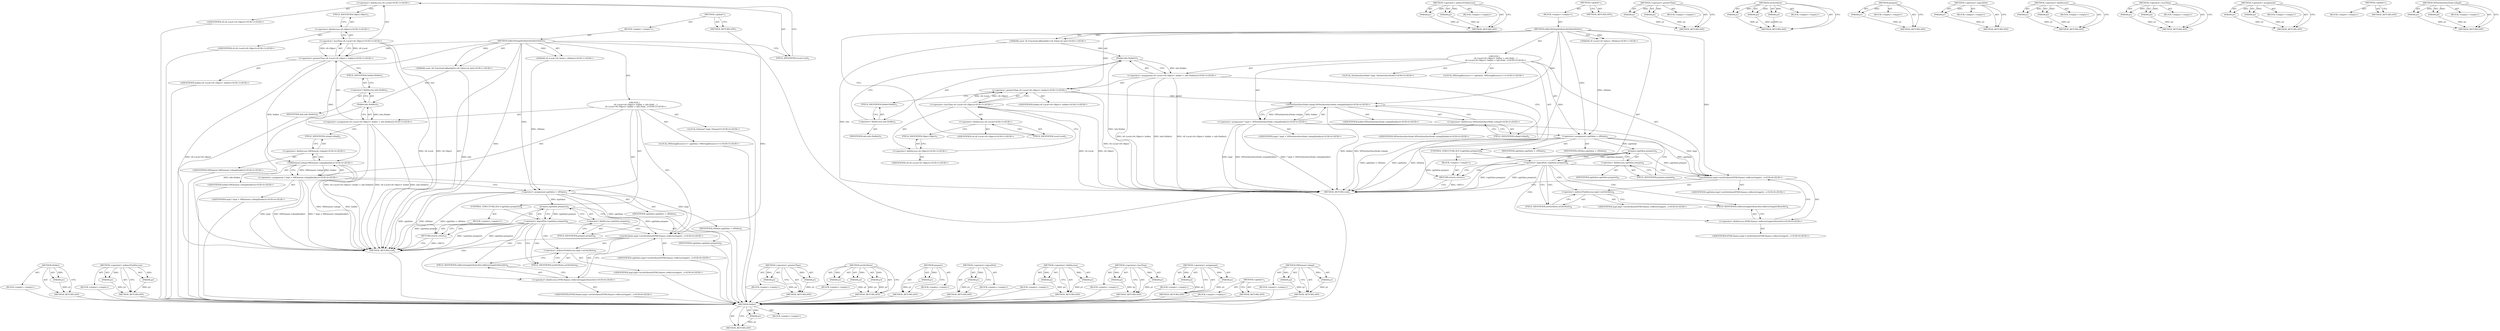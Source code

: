 digraph "V8TestInterfaceNode.toImpl" {
vulnerable_97 [label=<(METHOD,Holder)>];
vulnerable_98 [label=<(PARAM,p1)>];
vulnerable_99 [label=<(BLOCK,&lt;empty&gt;,&lt;empty&gt;)>];
vulnerable_100 [label=<(METHOD_RETURN,ANY)>];
vulnerable_120 [label=<(METHOD,&lt;operator&gt;.indirectFieldAccess)>];
vulnerable_121 [label=<(PARAM,p1)>];
vulnerable_122 [label=<(PARAM,p2)>];
vulnerable_123 [label=<(BLOCK,&lt;empty&gt;,&lt;empty&gt;)>];
vulnerable_124 [label=<(METHOD_RETURN,ANY)>];
vulnerable_6 [label=<(METHOD,&lt;global&gt;)<SUB>1</SUB>>];
vulnerable_7 [label=<(BLOCK,&lt;empty&gt;,&lt;empty&gt;)<SUB>1</SUB>>];
vulnerable_8 [label=<(METHOD,reflectStringAttributeAttributeSetter)<SUB>1</SUB>>];
vulnerable_9 [label="<(PARAM,v8::Local&lt;v8::Value&gt; v8Value)<SUB>1</SUB>>"];
vulnerable_10 [label="<(PARAM,const v8::FunctionCallbackInfo&lt;v8::Value&gt;&amp; info)<SUB>1</SUB>>"];
vulnerable_11 [label="<(BLOCK,{
     v8::Local&lt;v8::Object&gt; holder = info.Hold...,{
     v8::Local&lt;v8::Object&gt; holder = info.Hold...)<SUB>2</SUB>>"];
vulnerable_12 [label="<(&lt;operator&gt;.assignment,v8::Local&lt;v8::Object&gt; holder = info.Holder())<SUB>3</SUB>>"];
vulnerable_13 [label="<(&lt;operator&gt;.greaterThan,v8::Local&lt;v8::Object&gt; holder)<SUB>3</SUB>>"];
vulnerable_14 [label="<(&lt;operator&gt;.lessThan,v8::Local&lt;v8::Object)<SUB>3</SUB>>"];
vulnerable_15 [label="<(&lt;operator&gt;.fieldAccess,v8::Local)<SUB>3</SUB>>"];
vulnerable_16 [label="<(IDENTIFIER,v8,v8::Local&lt;v8::Object)<SUB>3</SUB>>"];
vulnerable_17 [label=<(FIELD_IDENTIFIER,Local,Local)<SUB>3</SUB>>];
vulnerable_18 [label="<(&lt;operator&gt;.fieldAccess,v8::Object)<SUB>3</SUB>>"];
vulnerable_19 [label="<(IDENTIFIER,v8,v8::Local&lt;v8::Object)<SUB>3</SUB>>"];
vulnerable_20 [label=<(FIELD_IDENTIFIER,Object,Object)<SUB>3</SUB>>];
vulnerable_21 [label="<(IDENTIFIER,holder,v8::Local&lt;v8::Object&gt; holder)<SUB>3</SUB>>"];
vulnerable_22 [label=<(Holder,info.Holder())<SUB>3</SUB>>];
vulnerable_23 [label=<(&lt;operator&gt;.fieldAccess,info.Holder)<SUB>3</SUB>>];
vulnerable_24 [label=<(IDENTIFIER,info,info.Holder())<SUB>3</SUB>>];
vulnerable_25 [label=<(FIELD_IDENTIFIER,Holder,Holder)<SUB>3</SUB>>];
vulnerable_26 [label="<(LOCAL,Element* impl: Element*)<SUB>4</SUB>>"];
vulnerable_27 [label="<(&lt;operator&gt;.assignment,* impl = V8Element::toImpl(holder))<SUB>4</SUB>>"];
vulnerable_28 [label="<(IDENTIFIER,impl,* impl = V8Element::toImpl(holder))<SUB>4</SUB>>"];
vulnerable_29 [label="<(V8Element.toImpl,V8Element::toImpl(holder))<SUB>4</SUB>>"];
vulnerable_30 [label="<(&lt;operator&gt;.fieldAccess,V8Element::toImpl)<SUB>4</SUB>>"];
vulnerable_31 [label="<(IDENTIFIER,V8Element,V8Element::toImpl(holder))<SUB>4</SUB>>"];
vulnerable_32 [label=<(FIELD_IDENTIFIER,toImpl,toImpl)<SUB>4</SUB>>];
vulnerable_33 [label="<(IDENTIFIER,holder,V8Element::toImpl(holder))<SUB>4</SUB>>"];
vulnerable_34 [label="<(LOCAL,V8StringResource&lt;&gt; cppValue: V8StringResource&lt;&gt;)<SUB>5</SUB>>"];
vulnerable_35 [label=<(&lt;operator&gt;.assignment,cppValue = v8Value)<SUB>5</SUB>>];
vulnerable_36 [label=<(IDENTIFIER,cppValue,cppValue = v8Value)<SUB>5</SUB>>];
vulnerable_37 [label=<(IDENTIFIER,v8Value,cppValue = v8Value)<SUB>5</SUB>>];
vulnerable_38 [label=<(CONTROL_STRUCTURE,IF,if (!cppValue.prepare()))<SUB>6</SUB>>];
vulnerable_39 [label=<(&lt;operator&gt;.logicalNot,!cppValue.prepare())<SUB>6</SUB>>];
vulnerable_40 [label=<(prepare,cppValue.prepare())<SUB>6</SUB>>];
vulnerable_41 [label=<(&lt;operator&gt;.fieldAccess,cppValue.prepare)<SUB>6</SUB>>];
vulnerable_42 [label=<(IDENTIFIER,cppValue,cppValue.prepare())<SUB>6</SUB>>];
vulnerable_43 [label=<(FIELD_IDENTIFIER,prepare,prepare)<SUB>6</SUB>>];
vulnerable_44 [label=<(BLOCK,&lt;empty&gt;,&lt;empty&gt;)<SUB>7</SUB>>];
vulnerable_45 [label=<(RETURN,return;,return;)<SUB>7</SUB>>];
vulnerable_46 [label="<(setAttribute,impl-&gt;setAttribute(HTMLNames::reflectstringattr...)<SUB>8</SUB>>"];
vulnerable_47 [label=<(&lt;operator&gt;.indirectFieldAccess,impl-&gt;setAttribute)<SUB>8</SUB>>];
vulnerable_48 [label="<(IDENTIFIER,impl,impl-&gt;setAttribute(HTMLNames::reflectstringattr...)<SUB>8</SUB>>"];
vulnerable_49 [label=<(FIELD_IDENTIFIER,setAttribute,setAttribute)<SUB>8</SUB>>];
vulnerable_50 [label="<(&lt;operator&gt;.fieldAccess,HTMLNames::reflectstringattributeAttr)<SUB>8</SUB>>"];
vulnerable_51 [label="<(IDENTIFIER,HTMLNames,impl-&gt;setAttribute(HTMLNames::reflectstringattr...)<SUB>8</SUB>>"];
vulnerable_52 [label=<(FIELD_IDENTIFIER,reflectstringattributeAttr,reflectstringattributeAttr)<SUB>8</SUB>>];
vulnerable_53 [label="<(IDENTIFIER,cppValue,impl-&gt;setAttribute(HTMLNames::reflectstringattr...)<SUB>8</SUB>>"];
vulnerable_54 [label=<(METHOD_RETURN,void)<SUB>1</SUB>>];
vulnerable_56 [label=<(METHOD_RETURN,ANY)<SUB>1</SUB>>];
vulnerable_82 [label=<(METHOD,&lt;operator&gt;.greaterThan)>];
vulnerable_83 [label=<(PARAM,p1)>];
vulnerable_84 [label=<(PARAM,p2)>];
vulnerable_85 [label=<(BLOCK,&lt;empty&gt;,&lt;empty&gt;)>];
vulnerable_86 [label=<(METHOD_RETURN,ANY)>];
vulnerable_114 [label=<(METHOD,setAttribute)>];
vulnerable_115 [label=<(PARAM,p1)>];
vulnerable_116 [label=<(PARAM,p2)>];
vulnerable_117 [label=<(PARAM,p3)>];
vulnerable_118 [label=<(BLOCK,&lt;empty&gt;,&lt;empty&gt;)>];
vulnerable_119 [label=<(METHOD_RETURN,ANY)>];
vulnerable_110 [label=<(METHOD,prepare)>];
vulnerable_111 [label=<(PARAM,p1)>];
vulnerable_112 [label=<(BLOCK,&lt;empty&gt;,&lt;empty&gt;)>];
vulnerable_113 [label=<(METHOD_RETURN,ANY)>];
vulnerable_106 [label=<(METHOD,&lt;operator&gt;.logicalNot)>];
vulnerable_107 [label=<(PARAM,p1)>];
vulnerable_108 [label=<(BLOCK,&lt;empty&gt;,&lt;empty&gt;)>];
vulnerable_109 [label=<(METHOD_RETURN,ANY)>];
vulnerable_92 [label=<(METHOD,&lt;operator&gt;.fieldAccess)>];
vulnerable_93 [label=<(PARAM,p1)>];
vulnerable_94 [label=<(PARAM,p2)>];
vulnerable_95 [label=<(BLOCK,&lt;empty&gt;,&lt;empty&gt;)>];
vulnerable_96 [label=<(METHOD_RETURN,ANY)>];
vulnerable_87 [label=<(METHOD,&lt;operator&gt;.lessThan)>];
vulnerable_88 [label=<(PARAM,p1)>];
vulnerable_89 [label=<(PARAM,p2)>];
vulnerable_90 [label=<(BLOCK,&lt;empty&gt;,&lt;empty&gt;)>];
vulnerable_91 [label=<(METHOD_RETURN,ANY)>];
vulnerable_77 [label=<(METHOD,&lt;operator&gt;.assignment)>];
vulnerable_78 [label=<(PARAM,p1)>];
vulnerable_79 [label=<(PARAM,p2)>];
vulnerable_80 [label=<(BLOCK,&lt;empty&gt;,&lt;empty&gt;)>];
vulnerable_81 [label=<(METHOD_RETURN,ANY)>];
vulnerable_71 [label=<(METHOD,&lt;global&gt;)<SUB>1</SUB>>];
vulnerable_72 [label=<(BLOCK,&lt;empty&gt;,&lt;empty&gt;)>];
vulnerable_73 [label=<(METHOD_RETURN,ANY)>];
vulnerable_101 [label=<(METHOD,V8Element.toImpl)>];
vulnerable_102 [label=<(PARAM,p1)>];
vulnerable_103 [label=<(PARAM,p2)>];
vulnerable_104 [label=<(BLOCK,&lt;empty&gt;,&lt;empty&gt;)>];
vulnerable_105 [label=<(METHOD_RETURN,ANY)>];
fixed_97 [label=<(METHOD,Holder)>];
fixed_98 [label=<(PARAM,p1)>];
fixed_99 [label=<(BLOCK,&lt;empty&gt;,&lt;empty&gt;)>];
fixed_100 [label=<(METHOD_RETURN,ANY)>];
fixed_120 [label=<(METHOD,&lt;operator&gt;.indirectFieldAccess)>];
fixed_121 [label=<(PARAM,p1)>];
fixed_122 [label=<(PARAM,p2)>];
fixed_123 [label=<(BLOCK,&lt;empty&gt;,&lt;empty&gt;)>];
fixed_124 [label=<(METHOD_RETURN,ANY)>];
fixed_6 [label=<(METHOD,&lt;global&gt;)<SUB>1</SUB>>];
fixed_7 [label=<(BLOCK,&lt;empty&gt;,&lt;empty&gt;)<SUB>1</SUB>>];
fixed_8 [label=<(METHOD,reflectStringAttributeAttributeSetter)<SUB>1</SUB>>];
fixed_9 [label="<(PARAM,v8::Local&lt;v8::Value&gt; v8Value)<SUB>1</SUB>>"];
fixed_10 [label="<(PARAM,const v8::FunctionCallbackInfo&lt;v8::Value&gt;&amp; info)<SUB>1</SUB>>"];
fixed_11 [label="<(BLOCK,{
     v8::Local&lt;v8::Object&gt; holder = info.Hold...,{
     v8::Local&lt;v8::Object&gt; holder = info.Hold...)<SUB>2</SUB>>"];
fixed_12 [label="<(&lt;operator&gt;.assignment,v8::Local&lt;v8::Object&gt; holder = info.Holder())<SUB>3</SUB>>"];
fixed_13 [label="<(&lt;operator&gt;.greaterThan,v8::Local&lt;v8::Object&gt; holder)<SUB>3</SUB>>"];
fixed_14 [label="<(&lt;operator&gt;.lessThan,v8::Local&lt;v8::Object)<SUB>3</SUB>>"];
fixed_15 [label="<(&lt;operator&gt;.fieldAccess,v8::Local)<SUB>3</SUB>>"];
fixed_16 [label="<(IDENTIFIER,v8,v8::Local&lt;v8::Object)<SUB>3</SUB>>"];
fixed_17 [label=<(FIELD_IDENTIFIER,Local,Local)<SUB>3</SUB>>];
fixed_18 [label="<(&lt;operator&gt;.fieldAccess,v8::Object)<SUB>3</SUB>>"];
fixed_19 [label="<(IDENTIFIER,v8,v8::Local&lt;v8::Object)<SUB>3</SUB>>"];
fixed_20 [label=<(FIELD_IDENTIFIER,Object,Object)<SUB>3</SUB>>];
fixed_21 [label="<(IDENTIFIER,holder,v8::Local&lt;v8::Object&gt; holder)<SUB>3</SUB>>"];
fixed_22 [label=<(Holder,info.Holder())<SUB>3</SUB>>];
fixed_23 [label=<(&lt;operator&gt;.fieldAccess,info.Holder)<SUB>3</SUB>>];
fixed_24 [label=<(IDENTIFIER,info,info.Holder())<SUB>3</SUB>>];
fixed_25 [label=<(FIELD_IDENTIFIER,Holder,Holder)<SUB>3</SUB>>];
fixed_26 [label="<(LOCAL,TestInterfaceNode* impl: TestInterfaceNode*)<SUB>4</SUB>>"];
fixed_27 [label="<(&lt;operator&gt;.assignment,* impl = V8TestInterfaceNode::toImpl(holder))<SUB>4</SUB>>"];
fixed_28 [label="<(IDENTIFIER,impl,* impl = V8TestInterfaceNode::toImpl(holder))<SUB>4</SUB>>"];
fixed_29 [label="<(V8TestInterfaceNode.toImpl,V8TestInterfaceNode::toImpl(holder))<SUB>4</SUB>>"];
fixed_30 [label="<(&lt;operator&gt;.fieldAccess,V8TestInterfaceNode::toImpl)<SUB>4</SUB>>"];
fixed_31 [label="<(IDENTIFIER,V8TestInterfaceNode,V8TestInterfaceNode::toImpl(holder))<SUB>4</SUB>>"];
fixed_32 [label=<(FIELD_IDENTIFIER,toImpl,toImpl)<SUB>4</SUB>>];
fixed_33 [label="<(IDENTIFIER,holder,V8TestInterfaceNode::toImpl(holder))<SUB>4</SUB>>"];
fixed_34 [label="<(LOCAL,V8StringResource&lt;&gt; cppValue: V8StringResource&lt;&gt;)<SUB>5</SUB>>"];
fixed_35 [label=<(&lt;operator&gt;.assignment,cppValue = v8Value)<SUB>5</SUB>>];
fixed_36 [label=<(IDENTIFIER,cppValue,cppValue = v8Value)<SUB>5</SUB>>];
fixed_37 [label=<(IDENTIFIER,v8Value,cppValue = v8Value)<SUB>5</SUB>>];
fixed_38 [label=<(CONTROL_STRUCTURE,IF,if (!cppValue.prepare()))<SUB>6</SUB>>];
fixed_39 [label=<(&lt;operator&gt;.logicalNot,!cppValue.prepare())<SUB>6</SUB>>];
fixed_40 [label=<(prepare,cppValue.prepare())<SUB>6</SUB>>];
fixed_41 [label=<(&lt;operator&gt;.fieldAccess,cppValue.prepare)<SUB>6</SUB>>];
fixed_42 [label=<(IDENTIFIER,cppValue,cppValue.prepare())<SUB>6</SUB>>];
fixed_43 [label=<(FIELD_IDENTIFIER,prepare,prepare)<SUB>6</SUB>>];
fixed_44 [label=<(BLOCK,&lt;empty&gt;,&lt;empty&gt;)<SUB>7</SUB>>];
fixed_45 [label=<(RETURN,return;,return;)<SUB>7</SUB>>];
fixed_46 [label="<(setAttribute,impl-&gt;setAttribute(HTMLNames::reflectstringattr...)<SUB>8</SUB>>"];
fixed_47 [label=<(&lt;operator&gt;.indirectFieldAccess,impl-&gt;setAttribute)<SUB>8</SUB>>];
fixed_48 [label="<(IDENTIFIER,impl,impl-&gt;setAttribute(HTMLNames::reflectstringattr...)<SUB>8</SUB>>"];
fixed_49 [label=<(FIELD_IDENTIFIER,setAttribute,setAttribute)<SUB>8</SUB>>];
fixed_50 [label="<(&lt;operator&gt;.fieldAccess,HTMLNames::reflectstringattributeAttr)<SUB>8</SUB>>"];
fixed_51 [label="<(IDENTIFIER,HTMLNames,impl-&gt;setAttribute(HTMLNames::reflectstringattr...)<SUB>8</SUB>>"];
fixed_52 [label=<(FIELD_IDENTIFIER,reflectstringattributeAttr,reflectstringattributeAttr)<SUB>8</SUB>>];
fixed_53 [label="<(IDENTIFIER,cppValue,impl-&gt;setAttribute(HTMLNames::reflectstringattr...)<SUB>8</SUB>>"];
fixed_54 [label=<(METHOD_RETURN,void)<SUB>1</SUB>>];
fixed_56 [label=<(METHOD_RETURN,ANY)<SUB>1</SUB>>];
fixed_82 [label=<(METHOD,&lt;operator&gt;.greaterThan)>];
fixed_83 [label=<(PARAM,p1)>];
fixed_84 [label=<(PARAM,p2)>];
fixed_85 [label=<(BLOCK,&lt;empty&gt;,&lt;empty&gt;)>];
fixed_86 [label=<(METHOD_RETURN,ANY)>];
fixed_114 [label=<(METHOD,setAttribute)>];
fixed_115 [label=<(PARAM,p1)>];
fixed_116 [label=<(PARAM,p2)>];
fixed_117 [label=<(PARAM,p3)>];
fixed_118 [label=<(BLOCK,&lt;empty&gt;,&lt;empty&gt;)>];
fixed_119 [label=<(METHOD_RETURN,ANY)>];
fixed_110 [label=<(METHOD,prepare)>];
fixed_111 [label=<(PARAM,p1)>];
fixed_112 [label=<(BLOCK,&lt;empty&gt;,&lt;empty&gt;)>];
fixed_113 [label=<(METHOD_RETURN,ANY)>];
fixed_106 [label=<(METHOD,&lt;operator&gt;.logicalNot)>];
fixed_107 [label=<(PARAM,p1)>];
fixed_108 [label=<(BLOCK,&lt;empty&gt;,&lt;empty&gt;)>];
fixed_109 [label=<(METHOD_RETURN,ANY)>];
fixed_92 [label=<(METHOD,&lt;operator&gt;.fieldAccess)>];
fixed_93 [label=<(PARAM,p1)>];
fixed_94 [label=<(PARAM,p2)>];
fixed_95 [label=<(BLOCK,&lt;empty&gt;,&lt;empty&gt;)>];
fixed_96 [label=<(METHOD_RETURN,ANY)>];
fixed_87 [label=<(METHOD,&lt;operator&gt;.lessThan)>];
fixed_88 [label=<(PARAM,p1)>];
fixed_89 [label=<(PARAM,p2)>];
fixed_90 [label=<(BLOCK,&lt;empty&gt;,&lt;empty&gt;)>];
fixed_91 [label=<(METHOD_RETURN,ANY)>];
fixed_77 [label=<(METHOD,&lt;operator&gt;.assignment)>];
fixed_78 [label=<(PARAM,p1)>];
fixed_79 [label=<(PARAM,p2)>];
fixed_80 [label=<(BLOCK,&lt;empty&gt;,&lt;empty&gt;)>];
fixed_81 [label=<(METHOD_RETURN,ANY)>];
fixed_71 [label=<(METHOD,&lt;global&gt;)<SUB>1</SUB>>];
fixed_72 [label=<(BLOCK,&lt;empty&gt;,&lt;empty&gt;)>];
fixed_73 [label=<(METHOD_RETURN,ANY)>];
fixed_101 [label=<(METHOD,V8TestInterfaceNode.toImpl)>];
fixed_102 [label=<(PARAM,p1)>];
fixed_103 [label=<(PARAM,p2)>];
fixed_104 [label=<(BLOCK,&lt;empty&gt;,&lt;empty&gt;)>];
fixed_105 [label=<(METHOD_RETURN,ANY)>];
vulnerable_97 -> vulnerable_98  [key=0, label="AST: "];
vulnerable_97 -> vulnerable_98  [key=1, label="DDG: "];
vulnerable_97 -> vulnerable_99  [key=0, label="AST: "];
vulnerable_97 -> vulnerable_100  [key=0, label="AST: "];
vulnerable_97 -> vulnerable_100  [key=1, label="CFG: "];
vulnerable_98 -> vulnerable_100  [key=0, label="DDG: p1"];
vulnerable_99 -> fixed_97  [key=0];
vulnerable_100 -> fixed_97  [key=0];
vulnerable_120 -> vulnerable_121  [key=0, label="AST: "];
vulnerable_120 -> vulnerable_121  [key=1, label="DDG: "];
vulnerable_120 -> vulnerable_123  [key=0, label="AST: "];
vulnerable_120 -> vulnerable_122  [key=0, label="AST: "];
vulnerable_120 -> vulnerable_122  [key=1, label="DDG: "];
vulnerable_120 -> vulnerable_124  [key=0, label="AST: "];
vulnerable_120 -> vulnerable_124  [key=1, label="CFG: "];
vulnerable_121 -> vulnerable_124  [key=0, label="DDG: p1"];
vulnerable_122 -> vulnerable_124  [key=0, label="DDG: p2"];
vulnerable_123 -> fixed_97  [key=0];
vulnerable_124 -> fixed_97  [key=0];
vulnerable_6 -> vulnerable_7  [key=0, label="AST: "];
vulnerable_6 -> vulnerable_56  [key=0, label="AST: "];
vulnerable_6 -> vulnerable_56  [key=1, label="CFG: "];
vulnerable_7 -> vulnerable_8  [key=0, label="AST: "];
vulnerable_8 -> vulnerable_9  [key=0, label="AST: "];
vulnerable_8 -> vulnerable_9  [key=1, label="DDG: "];
vulnerable_8 -> vulnerable_10  [key=0, label="AST: "];
vulnerable_8 -> vulnerable_10  [key=1, label="DDG: "];
vulnerable_8 -> vulnerable_11  [key=0, label="AST: "];
vulnerable_8 -> vulnerable_54  [key=0, label="AST: "];
vulnerable_8 -> vulnerable_17  [key=0, label="CFG: "];
vulnerable_8 -> vulnerable_35  [key=0, label="DDG: "];
vulnerable_8 -> vulnerable_46  [key=0, label="DDG: "];
vulnerable_8 -> vulnerable_13  [key=0, label="DDG: "];
vulnerable_8 -> vulnerable_29  [key=0, label="DDG: "];
vulnerable_8 -> vulnerable_45  [key=0, label="DDG: "];
vulnerable_9 -> vulnerable_35  [key=0, label="DDG: v8Value"];
vulnerable_10 -> vulnerable_54  [key=0, label="DDG: info"];
vulnerable_10 -> vulnerable_22  [key=0, label="DDG: info"];
vulnerable_11 -> vulnerable_12  [key=0, label="AST: "];
vulnerable_11 -> vulnerable_26  [key=0, label="AST: "];
vulnerable_11 -> vulnerable_27  [key=0, label="AST: "];
vulnerable_11 -> vulnerable_34  [key=0, label="AST: "];
vulnerable_11 -> vulnerable_35  [key=0, label="AST: "];
vulnerable_11 -> vulnerable_38  [key=0, label="AST: "];
vulnerable_11 -> vulnerable_46  [key=0, label="AST: "];
vulnerable_12 -> vulnerable_13  [key=0, label="AST: "];
vulnerable_12 -> vulnerable_22  [key=0, label="AST: "];
vulnerable_12 -> vulnerable_32  [key=0, label="CFG: "];
vulnerable_12 -> vulnerable_54  [key=0, label="DDG: v8::Local&lt;v8::Object&gt; holder"];
vulnerable_12 -> vulnerable_54  [key=1, label="DDG: info.Holder()"];
vulnerable_12 -> vulnerable_54  [key=2, label="DDG: v8::Local&lt;v8::Object&gt; holder = info.Holder()"];
vulnerable_13 -> vulnerable_14  [key=0, label="AST: "];
vulnerable_13 -> vulnerable_21  [key=0, label="AST: "];
vulnerable_13 -> vulnerable_25  [key=0, label="CFG: "];
vulnerable_13 -> vulnerable_54  [key=0, label="DDG: v8::Local&lt;v8::Object"];
vulnerable_13 -> vulnerable_29  [key=0, label="DDG: holder"];
vulnerable_14 -> vulnerable_15  [key=0, label="AST: "];
vulnerable_14 -> vulnerable_18  [key=0, label="AST: "];
vulnerable_14 -> vulnerable_13  [key=0, label="CFG: "];
vulnerable_14 -> vulnerable_13  [key=1, label="DDG: v8::Local"];
vulnerable_14 -> vulnerable_13  [key=2, label="DDG: v8::Object"];
vulnerable_14 -> vulnerable_54  [key=0, label="DDG: v8::Local"];
vulnerable_14 -> vulnerable_54  [key=1, label="DDG: v8::Object"];
vulnerable_15 -> vulnerable_16  [key=0, label="AST: "];
vulnerable_15 -> vulnerable_17  [key=0, label="AST: "];
vulnerable_15 -> vulnerable_20  [key=0, label="CFG: "];
vulnerable_16 -> fixed_97  [key=0];
vulnerable_17 -> vulnerable_15  [key=0, label="CFG: "];
vulnerable_18 -> vulnerable_19  [key=0, label="AST: "];
vulnerable_18 -> vulnerable_20  [key=0, label="AST: "];
vulnerable_18 -> vulnerable_14  [key=0, label="CFG: "];
vulnerable_19 -> fixed_97  [key=0];
vulnerable_20 -> vulnerable_18  [key=0, label="CFG: "];
vulnerable_21 -> fixed_97  [key=0];
vulnerable_22 -> vulnerable_23  [key=0, label="AST: "];
vulnerable_22 -> vulnerable_12  [key=0, label="CFG: "];
vulnerable_22 -> vulnerable_12  [key=1, label="DDG: info.Holder"];
vulnerable_22 -> vulnerable_54  [key=0, label="DDG: info.Holder"];
vulnerable_23 -> vulnerable_24  [key=0, label="AST: "];
vulnerable_23 -> vulnerable_25  [key=0, label="AST: "];
vulnerable_23 -> vulnerable_22  [key=0, label="CFG: "];
vulnerable_24 -> fixed_97  [key=0];
vulnerable_25 -> vulnerable_23  [key=0, label="CFG: "];
vulnerable_26 -> fixed_97  [key=0];
vulnerable_27 -> vulnerable_28  [key=0, label="AST: "];
vulnerable_27 -> vulnerable_29  [key=0, label="AST: "];
vulnerable_27 -> vulnerable_35  [key=0, label="CFG: "];
vulnerable_27 -> vulnerable_54  [key=0, label="DDG: impl"];
vulnerable_27 -> vulnerable_54  [key=1, label="DDG: V8Element::toImpl(holder)"];
vulnerable_27 -> vulnerable_54  [key=2, label="DDG: * impl = V8Element::toImpl(holder)"];
vulnerable_27 -> vulnerable_46  [key=0, label="DDG: impl"];
vulnerable_28 -> fixed_97  [key=0];
vulnerable_29 -> vulnerable_30  [key=0, label="AST: "];
vulnerable_29 -> vulnerable_33  [key=0, label="AST: "];
vulnerable_29 -> vulnerable_27  [key=0, label="CFG: "];
vulnerable_29 -> vulnerable_27  [key=1, label="DDG: V8Element::toImpl"];
vulnerable_29 -> vulnerable_27  [key=2, label="DDG: holder"];
vulnerable_29 -> vulnerable_54  [key=0, label="DDG: V8Element::toImpl"];
vulnerable_29 -> vulnerable_54  [key=1, label="DDG: holder"];
vulnerable_30 -> vulnerable_31  [key=0, label="AST: "];
vulnerable_30 -> vulnerable_32  [key=0, label="AST: "];
vulnerable_30 -> vulnerable_29  [key=0, label="CFG: "];
vulnerable_31 -> fixed_97  [key=0];
vulnerable_32 -> vulnerable_30  [key=0, label="CFG: "];
vulnerable_33 -> fixed_97  [key=0];
vulnerable_34 -> fixed_97  [key=0];
vulnerable_35 -> vulnerable_36  [key=0, label="AST: "];
vulnerable_35 -> vulnerable_37  [key=0, label="AST: "];
vulnerable_35 -> vulnerable_43  [key=0, label="CFG: "];
vulnerable_35 -> vulnerable_54  [key=0, label="DDG: cppValue"];
vulnerable_35 -> vulnerable_54  [key=1, label="DDG: v8Value"];
vulnerable_35 -> vulnerable_54  [key=2, label="DDG: cppValue = v8Value"];
vulnerable_35 -> vulnerable_46  [key=0, label="DDG: cppValue"];
vulnerable_35 -> vulnerable_40  [key=0, label="DDG: cppValue"];
vulnerable_36 -> fixed_97  [key=0];
vulnerable_37 -> fixed_97  [key=0];
vulnerable_38 -> vulnerable_39  [key=0, label="AST: "];
vulnerable_38 -> vulnerable_44  [key=0, label="AST: "];
vulnerable_39 -> vulnerable_40  [key=0, label="AST: "];
vulnerable_39 -> vulnerable_45  [key=0, label="CFG: "];
vulnerable_39 -> vulnerable_45  [key=1, label="CDG: "];
vulnerable_39 -> vulnerable_49  [key=0, label="CFG: "];
vulnerable_39 -> vulnerable_49  [key=1, label="CDG: "];
vulnerable_39 -> vulnerable_54  [key=0, label="DDG: cppValue.prepare()"];
vulnerable_39 -> vulnerable_54  [key=1, label="DDG: !cppValue.prepare()"];
vulnerable_39 -> vulnerable_47  [key=0, label="CDG: "];
vulnerable_39 -> vulnerable_50  [key=0, label="CDG: "];
vulnerable_39 -> vulnerable_52  [key=0, label="CDG: "];
vulnerable_39 -> vulnerable_46  [key=0, label="CDG: "];
vulnerable_40 -> vulnerable_41  [key=0, label="AST: "];
vulnerable_40 -> vulnerable_39  [key=0, label="CFG: "];
vulnerable_40 -> vulnerable_39  [key=1, label="DDG: cppValue.prepare"];
vulnerable_40 -> vulnerable_54  [key=0, label="DDG: cppValue.prepare"];
vulnerable_40 -> vulnerable_46  [key=0, label="DDG: cppValue.prepare"];
vulnerable_41 -> vulnerable_42  [key=0, label="AST: "];
vulnerable_41 -> vulnerable_43  [key=0, label="AST: "];
vulnerable_41 -> vulnerable_40  [key=0, label="CFG: "];
vulnerable_42 -> fixed_97  [key=0];
vulnerable_43 -> vulnerable_41  [key=0, label="CFG: "];
vulnerable_44 -> vulnerable_45  [key=0, label="AST: "];
vulnerable_45 -> vulnerable_54  [key=0, label="CFG: "];
vulnerable_45 -> vulnerable_54  [key=1, label="DDG: &lt;RET&gt;"];
vulnerable_46 -> vulnerable_47  [key=0, label="AST: "];
vulnerable_46 -> vulnerable_50  [key=0, label="AST: "];
vulnerable_46 -> vulnerable_53  [key=0, label="AST: "];
vulnerable_46 -> vulnerable_54  [key=0, label="CFG: "];
vulnerable_47 -> vulnerable_48  [key=0, label="AST: "];
vulnerable_47 -> vulnerable_49  [key=0, label="AST: "];
vulnerable_47 -> vulnerable_52  [key=0, label="CFG: "];
vulnerable_48 -> fixed_97  [key=0];
vulnerable_49 -> vulnerable_47  [key=0, label="CFG: "];
vulnerable_50 -> vulnerable_51  [key=0, label="AST: "];
vulnerable_50 -> vulnerable_52  [key=0, label="AST: "];
vulnerable_50 -> vulnerable_46  [key=0, label="CFG: "];
vulnerable_51 -> fixed_97  [key=0];
vulnerable_52 -> vulnerable_50  [key=0, label="CFG: "];
vulnerable_53 -> fixed_97  [key=0];
vulnerable_54 -> fixed_97  [key=0];
vulnerable_56 -> fixed_97  [key=0];
vulnerable_82 -> vulnerable_83  [key=0, label="AST: "];
vulnerable_82 -> vulnerable_83  [key=1, label="DDG: "];
vulnerable_82 -> vulnerable_85  [key=0, label="AST: "];
vulnerable_82 -> vulnerable_84  [key=0, label="AST: "];
vulnerable_82 -> vulnerable_84  [key=1, label="DDG: "];
vulnerable_82 -> vulnerable_86  [key=0, label="AST: "];
vulnerable_82 -> vulnerable_86  [key=1, label="CFG: "];
vulnerable_83 -> vulnerable_86  [key=0, label="DDG: p1"];
vulnerable_84 -> vulnerable_86  [key=0, label="DDG: p2"];
vulnerable_85 -> fixed_97  [key=0];
vulnerable_86 -> fixed_97  [key=0];
vulnerable_114 -> vulnerable_115  [key=0, label="AST: "];
vulnerable_114 -> vulnerable_115  [key=1, label="DDG: "];
vulnerable_114 -> vulnerable_118  [key=0, label="AST: "];
vulnerable_114 -> vulnerable_116  [key=0, label="AST: "];
vulnerable_114 -> vulnerable_116  [key=1, label="DDG: "];
vulnerable_114 -> vulnerable_119  [key=0, label="AST: "];
vulnerable_114 -> vulnerable_119  [key=1, label="CFG: "];
vulnerable_114 -> vulnerable_117  [key=0, label="AST: "];
vulnerable_114 -> vulnerable_117  [key=1, label="DDG: "];
vulnerable_115 -> vulnerable_119  [key=0, label="DDG: p1"];
vulnerable_116 -> vulnerable_119  [key=0, label="DDG: p2"];
vulnerable_117 -> vulnerable_119  [key=0, label="DDG: p3"];
vulnerable_118 -> fixed_97  [key=0];
vulnerable_119 -> fixed_97  [key=0];
vulnerable_110 -> vulnerable_111  [key=0, label="AST: "];
vulnerable_110 -> vulnerable_111  [key=1, label="DDG: "];
vulnerable_110 -> vulnerable_112  [key=0, label="AST: "];
vulnerable_110 -> vulnerable_113  [key=0, label="AST: "];
vulnerable_110 -> vulnerable_113  [key=1, label="CFG: "];
vulnerable_111 -> vulnerable_113  [key=0, label="DDG: p1"];
vulnerable_112 -> fixed_97  [key=0];
vulnerable_113 -> fixed_97  [key=0];
vulnerable_106 -> vulnerable_107  [key=0, label="AST: "];
vulnerable_106 -> vulnerable_107  [key=1, label="DDG: "];
vulnerable_106 -> vulnerable_108  [key=0, label="AST: "];
vulnerable_106 -> vulnerable_109  [key=0, label="AST: "];
vulnerable_106 -> vulnerable_109  [key=1, label="CFG: "];
vulnerable_107 -> vulnerable_109  [key=0, label="DDG: p1"];
vulnerable_108 -> fixed_97  [key=0];
vulnerable_109 -> fixed_97  [key=0];
vulnerable_92 -> vulnerable_93  [key=0, label="AST: "];
vulnerable_92 -> vulnerable_93  [key=1, label="DDG: "];
vulnerable_92 -> vulnerable_95  [key=0, label="AST: "];
vulnerable_92 -> vulnerable_94  [key=0, label="AST: "];
vulnerable_92 -> vulnerable_94  [key=1, label="DDG: "];
vulnerable_92 -> vulnerable_96  [key=0, label="AST: "];
vulnerable_92 -> vulnerable_96  [key=1, label="CFG: "];
vulnerable_93 -> vulnerable_96  [key=0, label="DDG: p1"];
vulnerable_94 -> vulnerable_96  [key=0, label="DDG: p2"];
vulnerable_95 -> fixed_97  [key=0];
vulnerable_96 -> fixed_97  [key=0];
vulnerable_87 -> vulnerable_88  [key=0, label="AST: "];
vulnerable_87 -> vulnerable_88  [key=1, label="DDG: "];
vulnerable_87 -> vulnerable_90  [key=0, label="AST: "];
vulnerable_87 -> vulnerable_89  [key=0, label="AST: "];
vulnerable_87 -> vulnerable_89  [key=1, label="DDG: "];
vulnerable_87 -> vulnerable_91  [key=0, label="AST: "];
vulnerable_87 -> vulnerable_91  [key=1, label="CFG: "];
vulnerable_88 -> vulnerable_91  [key=0, label="DDG: p1"];
vulnerable_89 -> vulnerable_91  [key=0, label="DDG: p2"];
vulnerable_90 -> fixed_97  [key=0];
vulnerable_91 -> fixed_97  [key=0];
vulnerable_77 -> vulnerable_78  [key=0, label="AST: "];
vulnerable_77 -> vulnerable_78  [key=1, label="DDG: "];
vulnerable_77 -> vulnerable_80  [key=0, label="AST: "];
vulnerable_77 -> vulnerable_79  [key=0, label="AST: "];
vulnerable_77 -> vulnerable_79  [key=1, label="DDG: "];
vulnerable_77 -> vulnerable_81  [key=0, label="AST: "];
vulnerable_77 -> vulnerable_81  [key=1, label="CFG: "];
vulnerable_78 -> vulnerable_81  [key=0, label="DDG: p1"];
vulnerable_79 -> vulnerable_81  [key=0, label="DDG: p2"];
vulnerable_80 -> fixed_97  [key=0];
vulnerable_81 -> fixed_97  [key=0];
vulnerable_71 -> vulnerable_72  [key=0, label="AST: "];
vulnerable_71 -> vulnerable_73  [key=0, label="AST: "];
vulnerable_71 -> vulnerable_73  [key=1, label="CFG: "];
vulnerable_72 -> fixed_97  [key=0];
vulnerable_73 -> fixed_97  [key=0];
vulnerable_101 -> vulnerable_102  [key=0, label="AST: "];
vulnerable_101 -> vulnerable_102  [key=1, label="DDG: "];
vulnerable_101 -> vulnerable_104  [key=0, label="AST: "];
vulnerable_101 -> vulnerable_103  [key=0, label="AST: "];
vulnerable_101 -> vulnerable_103  [key=1, label="DDG: "];
vulnerable_101 -> vulnerable_105  [key=0, label="AST: "];
vulnerable_101 -> vulnerable_105  [key=1, label="CFG: "];
vulnerable_102 -> vulnerable_105  [key=0, label="DDG: p1"];
vulnerable_103 -> vulnerable_105  [key=0, label="DDG: p2"];
vulnerable_104 -> fixed_97  [key=0];
vulnerable_105 -> fixed_97  [key=0];
fixed_97 -> fixed_98  [key=0, label="AST: "];
fixed_97 -> fixed_98  [key=1, label="DDG: "];
fixed_97 -> fixed_99  [key=0, label="AST: "];
fixed_97 -> fixed_100  [key=0, label="AST: "];
fixed_97 -> fixed_100  [key=1, label="CFG: "];
fixed_98 -> fixed_100  [key=0, label="DDG: p1"];
fixed_120 -> fixed_121  [key=0, label="AST: "];
fixed_120 -> fixed_121  [key=1, label="DDG: "];
fixed_120 -> fixed_123  [key=0, label="AST: "];
fixed_120 -> fixed_122  [key=0, label="AST: "];
fixed_120 -> fixed_122  [key=1, label="DDG: "];
fixed_120 -> fixed_124  [key=0, label="AST: "];
fixed_120 -> fixed_124  [key=1, label="CFG: "];
fixed_121 -> fixed_124  [key=0, label="DDG: p1"];
fixed_122 -> fixed_124  [key=0, label="DDG: p2"];
fixed_6 -> fixed_7  [key=0, label="AST: "];
fixed_6 -> fixed_56  [key=0, label="AST: "];
fixed_6 -> fixed_56  [key=1, label="CFG: "];
fixed_7 -> fixed_8  [key=0, label="AST: "];
fixed_8 -> fixed_9  [key=0, label="AST: "];
fixed_8 -> fixed_9  [key=1, label="DDG: "];
fixed_8 -> fixed_10  [key=0, label="AST: "];
fixed_8 -> fixed_10  [key=1, label="DDG: "];
fixed_8 -> fixed_11  [key=0, label="AST: "];
fixed_8 -> fixed_54  [key=0, label="AST: "];
fixed_8 -> fixed_17  [key=0, label="CFG: "];
fixed_8 -> fixed_35  [key=0, label="DDG: "];
fixed_8 -> fixed_46  [key=0, label="DDG: "];
fixed_8 -> fixed_13  [key=0, label="DDG: "];
fixed_8 -> fixed_29  [key=0, label="DDG: "];
fixed_8 -> fixed_45  [key=0, label="DDG: "];
fixed_9 -> fixed_35  [key=0, label="DDG: v8Value"];
fixed_10 -> fixed_54  [key=0, label="DDG: info"];
fixed_10 -> fixed_22  [key=0, label="DDG: info"];
fixed_11 -> fixed_12  [key=0, label="AST: "];
fixed_11 -> fixed_26  [key=0, label="AST: "];
fixed_11 -> fixed_27  [key=0, label="AST: "];
fixed_11 -> fixed_34  [key=0, label="AST: "];
fixed_11 -> fixed_35  [key=0, label="AST: "];
fixed_11 -> fixed_38  [key=0, label="AST: "];
fixed_11 -> fixed_46  [key=0, label="AST: "];
fixed_12 -> fixed_13  [key=0, label="AST: "];
fixed_12 -> fixed_22  [key=0, label="AST: "];
fixed_12 -> fixed_32  [key=0, label="CFG: "];
fixed_12 -> fixed_54  [key=0, label="DDG: v8::Local&lt;v8::Object&gt; holder"];
fixed_12 -> fixed_54  [key=1, label="DDG: info.Holder()"];
fixed_12 -> fixed_54  [key=2, label="DDG: v8::Local&lt;v8::Object&gt; holder = info.Holder()"];
fixed_13 -> fixed_14  [key=0, label="AST: "];
fixed_13 -> fixed_21  [key=0, label="AST: "];
fixed_13 -> fixed_25  [key=0, label="CFG: "];
fixed_13 -> fixed_54  [key=0, label="DDG: v8::Local&lt;v8::Object"];
fixed_13 -> fixed_29  [key=0, label="DDG: holder"];
fixed_14 -> fixed_15  [key=0, label="AST: "];
fixed_14 -> fixed_18  [key=0, label="AST: "];
fixed_14 -> fixed_13  [key=0, label="CFG: "];
fixed_14 -> fixed_13  [key=1, label="DDG: v8::Local"];
fixed_14 -> fixed_13  [key=2, label="DDG: v8::Object"];
fixed_14 -> fixed_54  [key=0, label="DDG: v8::Local"];
fixed_14 -> fixed_54  [key=1, label="DDG: v8::Object"];
fixed_15 -> fixed_16  [key=0, label="AST: "];
fixed_15 -> fixed_17  [key=0, label="AST: "];
fixed_15 -> fixed_20  [key=0, label="CFG: "];
fixed_17 -> fixed_15  [key=0, label="CFG: "];
fixed_18 -> fixed_19  [key=0, label="AST: "];
fixed_18 -> fixed_20  [key=0, label="AST: "];
fixed_18 -> fixed_14  [key=0, label="CFG: "];
fixed_20 -> fixed_18  [key=0, label="CFG: "];
fixed_22 -> fixed_23  [key=0, label="AST: "];
fixed_22 -> fixed_12  [key=0, label="CFG: "];
fixed_22 -> fixed_12  [key=1, label="DDG: info.Holder"];
fixed_22 -> fixed_54  [key=0, label="DDG: info.Holder"];
fixed_23 -> fixed_24  [key=0, label="AST: "];
fixed_23 -> fixed_25  [key=0, label="AST: "];
fixed_23 -> fixed_22  [key=0, label="CFG: "];
fixed_25 -> fixed_23  [key=0, label="CFG: "];
fixed_27 -> fixed_28  [key=0, label="AST: "];
fixed_27 -> fixed_29  [key=0, label="AST: "];
fixed_27 -> fixed_35  [key=0, label="CFG: "];
fixed_27 -> fixed_54  [key=0, label="DDG: impl"];
fixed_27 -> fixed_54  [key=1, label="DDG: V8TestInterfaceNode::toImpl(holder)"];
fixed_27 -> fixed_54  [key=2, label="DDG: * impl = V8TestInterfaceNode::toImpl(holder)"];
fixed_27 -> fixed_46  [key=0, label="DDG: impl"];
fixed_29 -> fixed_30  [key=0, label="AST: "];
fixed_29 -> fixed_33  [key=0, label="AST: "];
fixed_29 -> fixed_27  [key=0, label="CFG: "];
fixed_29 -> fixed_27  [key=1, label="DDG: V8TestInterfaceNode::toImpl"];
fixed_29 -> fixed_27  [key=2, label="DDG: holder"];
fixed_29 -> fixed_54  [key=0, label="DDG: V8TestInterfaceNode::toImpl"];
fixed_29 -> fixed_54  [key=1, label="DDG: holder"];
fixed_30 -> fixed_31  [key=0, label="AST: "];
fixed_30 -> fixed_32  [key=0, label="AST: "];
fixed_30 -> fixed_29  [key=0, label="CFG: "];
fixed_32 -> fixed_30  [key=0, label="CFG: "];
fixed_35 -> fixed_36  [key=0, label="AST: "];
fixed_35 -> fixed_37  [key=0, label="AST: "];
fixed_35 -> fixed_43  [key=0, label="CFG: "];
fixed_35 -> fixed_54  [key=0, label="DDG: cppValue"];
fixed_35 -> fixed_54  [key=1, label="DDG: v8Value"];
fixed_35 -> fixed_54  [key=2, label="DDG: cppValue = v8Value"];
fixed_35 -> fixed_46  [key=0, label="DDG: cppValue"];
fixed_35 -> fixed_40  [key=0, label="DDG: cppValue"];
fixed_38 -> fixed_39  [key=0, label="AST: "];
fixed_38 -> fixed_44  [key=0, label="AST: "];
fixed_39 -> fixed_40  [key=0, label="AST: "];
fixed_39 -> fixed_45  [key=0, label="CFG: "];
fixed_39 -> fixed_45  [key=1, label="CDG: "];
fixed_39 -> fixed_49  [key=0, label="CFG: "];
fixed_39 -> fixed_49  [key=1, label="CDG: "];
fixed_39 -> fixed_54  [key=0, label="DDG: cppValue.prepare()"];
fixed_39 -> fixed_54  [key=1, label="DDG: !cppValue.prepare()"];
fixed_39 -> fixed_47  [key=0, label="CDG: "];
fixed_39 -> fixed_50  [key=0, label="CDG: "];
fixed_39 -> fixed_52  [key=0, label="CDG: "];
fixed_39 -> fixed_46  [key=0, label="CDG: "];
fixed_40 -> fixed_41  [key=0, label="AST: "];
fixed_40 -> fixed_39  [key=0, label="CFG: "];
fixed_40 -> fixed_39  [key=1, label="DDG: cppValue.prepare"];
fixed_40 -> fixed_54  [key=0, label="DDG: cppValue.prepare"];
fixed_40 -> fixed_46  [key=0, label="DDG: cppValue.prepare"];
fixed_41 -> fixed_42  [key=0, label="AST: "];
fixed_41 -> fixed_43  [key=0, label="AST: "];
fixed_41 -> fixed_40  [key=0, label="CFG: "];
fixed_43 -> fixed_41  [key=0, label="CFG: "];
fixed_44 -> fixed_45  [key=0, label="AST: "];
fixed_45 -> fixed_54  [key=0, label="CFG: "];
fixed_45 -> fixed_54  [key=1, label="DDG: &lt;RET&gt;"];
fixed_46 -> fixed_47  [key=0, label="AST: "];
fixed_46 -> fixed_50  [key=0, label="AST: "];
fixed_46 -> fixed_53  [key=0, label="AST: "];
fixed_46 -> fixed_54  [key=0, label="CFG: "];
fixed_47 -> fixed_48  [key=0, label="AST: "];
fixed_47 -> fixed_49  [key=0, label="AST: "];
fixed_47 -> fixed_52  [key=0, label="CFG: "];
fixed_49 -> fixed_47  [key=0, label="CFG: "];
fixed_50 -> fixed_51  [key=0, label="AST: "];
fixed_50 -> fixed_52  [key=0, label="AST: "];
fixed_50 -> fixed_46  [key=0, label="CFG: "];
fixed_52 -> fixed_50  [key=0, label="CFG: "];
fixed_82 -> fixed_83  [key=0, label="AST: "];
fixed_82 -> fixed_83  [key=1, label="DDG: "];
fixed_82 -> fixed_85  [key=0, label="AST: "];
fixed_82 -> fixed_84  [key=0, label="AST: "];
fixed_82 -> fixed_84  [key=1, label="DDG: "];
fixed_82 -> fixed_86  [key=0, label="AST: "];
fixed_82 -> fixed_86  [key=1, label="CFG: "];
fixed_83 -> fixed_86  [key=0, label="DDG: p1"];
fixed_84 -> fixed_86  [key=0, label="DDG: p2"];
fixed_114 -> fixed_115  [key=0, label="AST: "];
fixed_114 -> fixed_115  [key=1, label="DDG: "];
fixed_114 -> fixed_118  [key=0, label="AST: "];
fixed_114 -> fixed_116  [key=0, label="AST: "];
fixed_114 -> fixed_116  [key=1, label="DDG: "];
fixed_114 -> fixed_119  [key=0, label="AST: "];
fixed_114 -> fixed_119  [key=1, label="CFG: "];
fixed_114 -> fixed_117  [key=0, label="AST: "];
fixed_114 -> fixed_117  [key=1, label="DDG: "];
fixed_115 -> fixed_119  [key=0, label="DDG: p1"];
fixed_116 -> fixed_119  [key=0, label="DDG: p2"];
fixed_117 -> fixed_119  [key=0, label="DDG: p3"];
fixed_110 -> fixed_111  [key=0, label="AST: "];
fixed_110 -> fixed_111  [key=1, label="DDG: "];
fixed_110 -> fixed_112  [key=0, label="AST: "];
fixed_110 -> fixed_113  [key=0, label="AST: "];
fixed_110 -> fixed_113  [key=1, label="CFG: "];
fixed_111 -> fixed_113  [key=0, label="DDG: p1"];
fixed_106 -> fixed_107  [key=0, label="AST: "];
fixed_106 -> fixed_107  [key=1, label="DDG: "];
fixed_106 -> fixed_108  [key=0, label="AST: "];
fixed_106 -> fixed_109  [key=0, label="AST: "];
fixed_106 -> fixed_109  [key=1, label="CFG: "];
fixed_107 -> fixed_109  [key=0, label="DDG: p1"];
fixed_92 -> fixed_93  [key=0, label="AST: "];
fixed_92 -> fixed_93  [key=1, label="DDG: "];
fixed_92 -> fixed_95  [key=0, label="AST: "];
fixed_92 -> fixed_94  [key=0, label="AST: "];
fixed_92 -> fixed_94  [key=1, label="DDG: "];
fixed_92 -> fixed_96  [key=0, label="AST: "];
fixed_92 -> fixed_96  [key=1, label="CFG: "];
fixed_93 -> fixed_96  [key=0, label="DDG: p1"];
fixed_94 -> fixed_96  [key=0, label="DDG: p2"];
fixed_87 -> fixed_88  [key=0, label="AST: "];
fixed_87 -> fixed_88  [key=1, label="DDG: "];
fixed_87 -> fixed_90  [key=0, label="AST: "];
fixed_87 -> fixed_89  [key=0, label="AST: "];
fixed_87 -> fixed_89  [key=1, label="DDG: "];
fixed_87 -> fixed_91  [key=0, label="AST: "];
fixed_87 -> fixed_91  [key=1, label="CFG: "];
fixed_88 -> fixed_91  [key=0, label="DDG: p1"];
fixed_89 -> fixed_91  [key=0, label="DDG: p2"];
fixed_77 -> fixed_78  [key=0, label="AST: "];
fixed_77 -> fixed_78  [key=1, label="DDG: "];
fixed_77 -> fixed_80  [key=0, label="AST: "];
fixed_77 -> fixed_79  [key=0, label="AST: "];
fixed_77 -> fixed_79  [key=1, label="DDG: "];
fixed_77 -> fixed_81  [key=0, label="AST: "];
fixed_77 -> fixed_81  [key=1, label="CFG: "];
fixed_78 -> fixed_81  [key=0, label="DDG: p1"];
fixed_79 -> fixed_81  [key=0, label="DDG: p2"];
fixed_71 -> fixed_72  [key=0, label="AST: "];
fixed_71 -> fixed_73  [key=0, label="AST: "];
fixed_71 -> fixed_73  [key=1, label="CFG: "];
fixed_101 -> fixed_102  [key=0, label="AST: "];
fixed_101 -> fixed_102  [key=1, label="DDG: "];
fixed_101 -> fixed_104  [key=0, label="AST: "];
fixed_101 -> fixed_103  [key=0, label="AST: "];
fixed_101 -> fixed_103  [key=1, label="DDG: "];
fixed_101 -> fixed_105  [key=0, label="AST: "];
fixed_101 -> fixed_105  [key=1, label="CFG: "];
fixed_102 -> fixed_105  [key=0, label="DDG: p1"];
fixed_103 -> fixed_105  [key=0, label="DDG: p2"];
}
